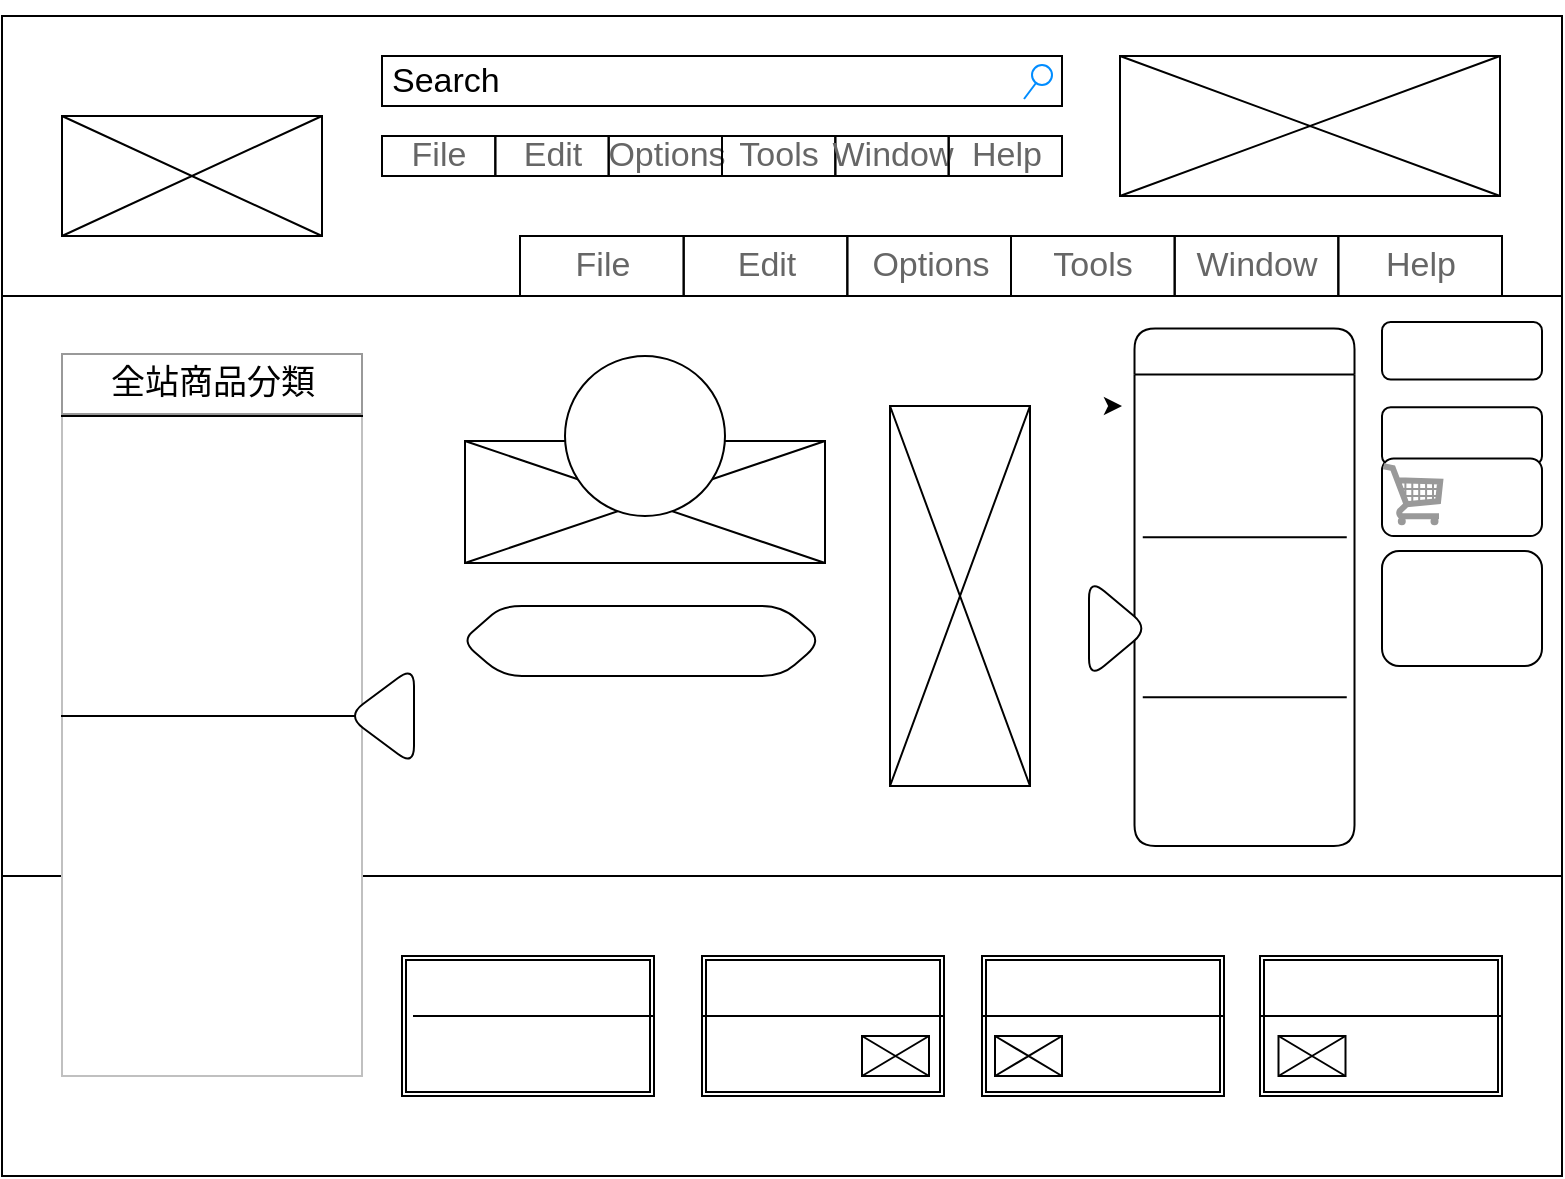 <mxfile>
    <diagram id="DABO74TDHrY2RuO2bSOn" name="第1頁">
        <mxGraphModel dx="1254" dy="822" grid="1" gridSize="10" guides="1" tooltips="1" connect="1" arrows="1" fold="1" page="1" pageScale="1" pageWidth="827" pageHeight="1169" math="0" shadow="0">
            <root>
                <mxCell id="0"/>
                <mxCell id="1" parent="0"/>
                <mxCell id="172" value="" style="rounded=0;whiteSpace=wrap;html=1;labelBackgroundColor=none;sketch=0;fillStyle=auto;strokeWidth=1;fontColor=none;" vertex="1" parent="1">
                    <mxGeometry x="30" y="280" width="780" height="440" as="geometry"/>
                </mxCell>
                <mxCell id="52" value="" style="whiteSpace=wrap;html=1;fontSize=17;align=left;verticalAlign=top;strokeWidth=1;shadow=0;spacingLeft=8;labelBackgroundColor=none;fillColor=none;" vertex="1" parent="1">
                    <mxGeometry x="30" y="280" width="780" height="290" as="geometry"/>
                </mxCell>
                <mxCell id="16" value="" style="edgeStyle=none;html=1;" edge="1" parent="1" target="15">
                    <mxGeometry relative="1" as="geometry">
                        <mxPoint x="377.659" y="160" as="sourcePoint"/>
                    </mxGeometry>
                </mxCell>
                <mxCell id="15" value="" style="whiteSpace=wrap;html=1;fontSize=17;align=left;verticalAlign=top;fontColor=#666666;strokeWidth=1;shadow=0;dashed=0;spacingLeft=8;labelBackgroundColor=none;" vertex="1" parent="1">
                    <mxGeometry x="30" y="140" width="780" height="140" as="geometry"/>
                </mxCell>
                <mxCell id="17" value="" style="strokeWidth=1;shadow=0;dashed=0;align=center;html=1;shape=mxgraph.mockup.forms.rrect;rSize=0;fillColor=none;" vertex="1" parent="1">
                    <mxGeometry x="289" y="250" width="491" height="30" as="geometry"/>
                </mxCell>
                <mxCell id="18" value="File" style="strokeColor=inherit;fillColor=inherit;gradientColor=inherit;strokeWidth=1;shadow=0;dashed=0;align=center;html=1;shape=mxgraph.mockup.forms.rrect;rSize=0;fontSize=17;fontColor=#666666;" vertex="1" parent="17">
                    <mxGeometry width="81.833" height="30" as="geometry"/>
                </mxCell>
                <mxCell id="19" value="Edit" style="strokeColor=inherit;fillColor=inherit;gradientColor=inherit;strokeWidth=1;shadow=0;dashed=0;align=center;html=1;shape=mxgraph.mockup.forms.rrect;rSize=0;fontSize=17;fontColor=#666666;" vertex="1" parent="17">
                    <mxGeometry x="81.833" width="81.833" height="30" as="geometry"/>
                </mxCell>
                <mxCell id="20" value="Options" style="strokeColor=inherit;fillColor=inherit;gradientColor=inherit;strokeWidth=1;shadow=0;dashed=0;align=center;html=1;shape=mxgraph.mockup.forms.rrect;rSize=0;fontSize=17;fontColor=#666666;" vertex="1" parent="17">
                    <mxGeometry x="163.667" width="81.833" height="30" as="geometry"/>
                </mxCell>
                <mxCell id="21" value="Tools" style="strokeColor=inherit;fillColor=inherit;gradientColor=inherit;strokeWidth=1;shadow=0;dashed=0;align=center;html=1;shape=mxgraph.mockup.forms.rrect;rSize=0;fontSize=17;fontColor=#666666;" vertex="1" parent="17">
                    <mxGeometry x="245.5" width="81.833" height="30" as="geometry"/>
                </mxCell>
                <mxCell id="22" value="Window" style="strokeColor=inherit;fillColor=inherit;gradientColor=inherit;strokeWidth=1;shadow=0;dashed=0;align=center;html=1;shape=mxgraph.mockup.forms.rrect;rSize=0;fontSize=17;fontColor=#666666;" vertex="1" parent="17">
                    <mxGeometry x="327.333" width="81.833" height="30" as="geometry"/>
                </mxCell>
                <mxCell id="23" value="Help" style="strokeColor=inherit;fillColor=inherit;gradientColor=inherit;strokeWidth=1;shadow=0;dashed=0;align=center;html=1;shape=mxgraph.mockup.forms.rrect;rSize=0;fontSize=17;fontColor=#666666;" vertex="1" parent="17">
                    <mxGeometry x="409.167" width="81.833" height="30" as="geometry"/>
                </mxCell>
                <mxCell id="24" value="" style="verticalLabelPosition=bottom;shadow=0;dashed=0;align=center;html=1;verticalAlign=top;strokeWidth=1;shape=mxgraph.mockup.graphics.simpleIcon;fillColor=none;" vertex="1" parent="1">
                    <mxGeometry x="60" y="190" width="130" height="60" as="geometry"/>
                </mxCell>
                <mxCell id="32" value="" style="edgeStyle=none;html=1;" edge="1" parent="1">
                    <mxGeometry relative="1" as="geometry">
                        <mxPoint x="589" y="335" as="sourcePoint"/>
                        <mxPoint x="590" y="335" as="targetPoint"/>
                    </mxGeometry>
                </mxCell>
                <mxCell id="44" value="Search" style="strokeWidth=1;shadow=0;dashed=0;align=center;html=1;shape=mxgraph.mockup.forms.searchBox;mainText=;strokeColor2=#008cff;fontSize=17;align=left;spacingLeft=3;dashPattern=8 8;sketch=0;fillStyle=auto;fillColor=none;" vertex="1" parent="1">
                    <mxGeometry x="220" y="160" width="340" height="25" as="geometry"/>
                </mxCell>
                <mxCell id="46" value="" style="strokeWidth=1;shadow=0;dashed=0;align=center;html=1;shape=mxgraph.mockup.forms.rrect;rSize=0;dashPattern=8 8;sketch=0;fillStyle=auto;fontColor=#FFFFFF;" vertex="1" parent="1">
                    <mxGeometry x="60" y="310" width="150" height="360" as="geometry"/>
                </mxCell>
                <mxCell id="47" value="&lt;font style=&quot;&quot; color=&quot;#000000&quot;&gt;全站商品分類&lt;/font&gt;" style="strokeWidth=1;shadow=0;dashed=0;align=center;html=1;shape=mxgraph.mockup.forms.rrect;rSize=0;strokeColor=#999999;fontColor=#008cff;fontSize=17;fillColor=#ffffff;resizeWidth=1;dashPattern=8 8;sketch=0;fillStyle=auto;" vertex="1" parent="46">
                    <mxGeometry width="150" height="30" relative="1" as="geometry">
                        <mxPoint y="-1" as="offset"/>
                    </mxGeometry>
                </mxCell>
                <mxCell id="53" value="" style="childLayout=tableLayout;recursiveResize=0;shadow=0;fillColor=none;strokeColor=#C0C0C0;labelBackgroundColor=none;sketch=0;fillStyle=auto;strokeWidth=1;fontColor=#FFFFFF;" vertex="1" parent="46">
                    <mxGeometry y="30" width="150" height="330" as="geometry"/>
                </mxCell>
                <mxCell id="54" value="" style="shape=tableRow;horizontal=0;startSize=0;swimlaneHead=0;swimlaneBody=0;top=0;left=0;bottom=0;right=0;dropTarget=0;collapsible=0;recursiveResize=0;expand=0;fontStyle=0;fillColor=none;labelBackgroundColor=none;sketch=0;fillStyle=auto;strokeWidth=1;fontColor=#000000;" vertex="1" parent="53">
                    <mxGeometry width="150" height="49" as="geometry"/>
                </mxCell>
                <mxCell id="55" value="&lt;font color=&quot;#ffffff&quot;&gt;Value 1&lt;/font&gt;" style="connectable=0;recursiveResize=0;strokeColor=none;fillColor=none;align=center;whiteSpace=wrap;html=1;labelBackgroundColor=none;sketch=0;fillStyle=auto;strokeWidth=1;fontColor=#000000;" vertex="1" parent="54">
                    <mxGeometry width="50" height="49" as="geometry">
                        <mxRectangle width="50" height="49" as="alternateBounds"/>
                    </mxGeometry>
                </mxCell>
                <mxCell id="56" value="Value 2" style="connectable=0;recursiveResize=0;strokeColor=none;fillColor=none;align=center;whiteSpace=wrap;html=1;labelBackgroundColor=none;sketch=0;fillStyle=auto;strokeWidth=1;fontColor=#FFFFFF;" vertex="1" parent="54">
                    <mxGeometry x="50" width="50" height="49" as="geometry">
                        <mxRectangle width="50" height="49" as="alternateBounds"/>
                    </mxGeometry>
                </mxCell>
                <mxCell id="57" value="Value 3" style="connectable=0;recursiveResize=0;strokeColor=none;fillColor=none;align=center;whiteSpace=wrap;html=1;labelBackgroundColor=none;sketch=0;fillStyle=auto;strokeWidth=1;fontColor=#FFFFFF;" vertex="1" parent="54">
                    <mxGeometry x="100" width="50" height="49" as="geometry">
                        <mxRectangle width="50" height="49" as="alternateBounds"/>
                    </mxGeometry>
                </mxCell>
                <mxCell id="62" style="shape=tableRow;horizontal=0;startSize=0;swimlaneHead=0;swimlaneBody=0;top=0;left=0;bottom=0;right=0;dropTarget=0;collapsible=0;recursiveResize=0;expand=0;fontStyle=0;fillColor=none;labelBackgroundColor=none;sketch=0;fillStyle=auto;strokeWidth=1;fontColor=#000000;" vertex="1" parent="53">
                    <mxGeometry y="49" width="150" height="51" as="geometry"/>
                </mxCell>
                <mxCell id="63" value="Value 7" style="connectable=0;recursiveResize=0;strokeColor=none;fillColor=none;align=center;whiteSpace=wrap;html=1;labelBackgroundColor=none;sketch=0;fillStyle=auto;strokeWidth=1;fontColor=#FFFFFF;" vertex="1" parent="62">
                    <mxGeometry width="50" height="51" as="geometry">
                        <mxRectangle width="50" height="51" as="alternateBounds"/>
                    </mxGeometry>
                </mxCell>
                <mxCell id="64" value="Value 8" style="connectable=0;recursiveResize=0;strokeColor=none;fillColor=none;align=center;whiteSpace=wrap;html=1;labelBackgroundColor=none;sketch=0;fillStyle=auto;strokeWidth=1;fontColor=#FFFFFF;" vertex="1" parent="62">
                    <mxGeometry x="50" width="50" height="51" as="geometry">
                        <mxRectangle width="50" height="51" as="alternateBounds"/>
                    </mxGeometry>
                </mxCell>
                <mxCell id="65" value="Value 9" style="connectable=0;recursiveResize=0;strokeColor=none;fillColor=none;align=center;whiteSpace=wrap;html=1;labelBackgroundColor=none;sketch=0;fillStyle=auto;strokeWidth=1;fontColor=#FFFFFF;" vertex="1" parent="62">
                    <mxGeometry x="100" width="50" height="51" as="geometry">
                        <mxRectangle width="50" height="51" as="alternateBounds"/>
                    </mxGeometry>
                </mxCell>
                <mxCell id="58" style="shape=tableRow;horizontal=0;startSize=0;swimlaneHead=0;swimlaneBody=0;top=0;left=0;bottom=0;right=0;dropTarget=0;collapsible=0;recursiveResize=0;expand=0;fontStyle=0;fillColor=none;labelBackgroundColor=none;sketch=0;fillStyle=auto;strokeWidth=1;fontColor=#000000;" vertex="1" parent="53">
                    <mxGeometry y="100" width="150" height="48" as="geometry"/>
                </mxCell>
                <mxCell id="59" value="Value 4" style="connectable=0;recursiveResize=0;strokeColor=none;fillColor=none;align=center;whiteSpace=wrap;html=1;labelBackgroundColor=none;sketch=0;fillStyle=auto;strokeWidth=1;fontColor=#FFFFFF;" vertex="1" parent="58">
                    <mxGeometry width="50" height="48" as="geometry">
                        <mxRectangle width="50" height="48" as="alternateBounds"/>
                    </mxGeometry>
                </mxCell>
                <mxCell id="60" value="Value 5" style="connectable=0;recursiveResize=0;strokeColor=none;fillColor=none;align=center;whiteSpace=wrap;html=1;labelBackgroundColor=none;sketch=0;fillStyle=auto;strokeWidth=1;fontColor=#FFFFFF;" vertex="1" parent="58">
                    <mxGeometry x="50" width="50" height="48" as="geometry">
                        <mxRectangle width="50" height="48" as="alternateBounds"/>
                    </mxGeometry>
                </mxCell>
                <mxCell id="61" value="Value 6" style="connectable=0;recursiveResize=0;strokeColor=none;fillColor=none;align=center;whiteSpace=wrap;html=1;labelBackgroundColor=none;sketch=0;fillStyle=auto;strokeWidth=1;fontColor=#FFFFFF;" vertex="1" parent="58">
                    <mxGeometry x="100" width="50" height="48" as="geometry">
                        <mxRectangle width="50" height="48" as="alternateBounds"/>
                    </mxGeometry>
                </mxCell>
                <mxCell id="67" value="" style="shape=tableRow;horizontal=0;startSize=0;swimlaneHead=0;swimlaneBody=0;top=0;left=0;bottom=0;right=0;dropTarget=0;collapsible=0;recursiveResize=0;expand=0;fontStyle=0;fillColor=none;labelBackgroundColor=none;sketch=0;fillStyle=auto;strokeWidth=1;fontColor=#000000;" vertex="1" parent="53">
                    <mxGeometry y="148" width="150" height="60" as="geometry"/>
                </mxCell>
                <mxCell id="68" value="Value 1" style="connectable=0;recursiveResize=0;strokeColor=none;fillColor=none;align=center;whiteSpace=wrap;html=1;labelBackgroundColor=none;sketch=0;fillStyle=auto;strokeWidth=1;fontColor=#FFFFFF;" vertex="1" parent="67">
                    <mxGeometry width="50" height="60" as="geometry">
                        <mxRectangle width="50" height="60" as="alternateBounds"/>
                    </mxGeometry>
                </mxCell>
                <mxCell id="69" value="Value 2" style="connectable=0;recursiveResize=0;strokeColor=none;fillColor=none;align=center;whiteSpace=wrap;html=1;labelBackgroundColor=none;sketch=0;fillStyle=auto;strokeWidth=1;fontColor=#FFFFFF;" vertex="1" parent="67">
                    <mxGeometry x="50" width="50" height="60" as="geometry">
                        <mxRectangle width="50" height="60" as="alternateBounds"/>
                    </mxGeometry>
                </mxCell>
                <mxCell id="70" value="Value 3" style="connectable=0;recursiveResize=0;strokeColor=none;fillColor=none;align=center;whiteSpace=wrap;html=1;labelBackgroundColor=none;sketch=0;fillStyle=auto;strokeWidth=1;fontColor=#FFFFFF;" vertex="1" parent="67">
                    <mxGeometry x="100" width="50" height="60" as="geometry">
                        <mxRectangle width="50" height="60" as="alternateBounds"/>
                    </mxGeometry>
                </mxCell>
                <mxCell id="71" style="shape=tableRow;horizontal=0;startSize=0;swimlaneHead=0;swimlaneBody=0;top=0;left=0;bottom=0;right=0;dropTarget=0;collapsible=0;recursiveResize=0;expand=0;fontStyle=0;fillColor=none;labelBackgroundColor=none;sketch=0;fillStyle=auto;strokeWidth=1;fontColor=#000000;" vertex="1" parent="53">
                    <mxGeometry y="208" width="150" height="63" as="geometry"/>
                </mxCell>
                <mxCell id="72" value="Value 4" style="connectable=0;recursiveResize=0;strokeColor=none;fillColor=none;align=center;whiteSpace=wrap;html=1;labelBackgroundColor=none;sketch=0;fillStyle=auto;strokeWidth=1;fontColor=#FFFFFF;" vertex="1" parent="71">
                    <mxGeometry width="50" height="63" as="geometry">
                        <mxRectangle width="50" height="63" as="alternateBounds"/>
                    </mxGeometry>
                </mxCell>
                <mxCell id="73" value="Value 5" style="connectable=0;recursiveResize=0;strokeColor=none;fillColor=none;align=center;whiteSpace=wrap;html=1;labelBackgroundColor=none;sketch=0;fillStyle=auto;strokeWidth=1;fontColor=#FFFFFF;" vertex="1" parent="71">
                    <mxGeometry x="50" width="50" height="63" as="geometry">
                        <mxRectangle width="50" height="63" as="alternateBounds"/>
                    </mxGeometry>
                </mxCell>
                <mxCell id="74" value="Value 6" style="connectable=0;recursiveResize=0;strokeColor=none;fillColor=none;align=center;whiteSpace=wrap;html=1;labelBackgroundColor=none;sketch=0;fillStyle=auto;strokeWidth=1;fontColor=#FFFFFF;" vertex="1" parent="71">
                    <mxGeometry x="100" width="50" height="63" as="geometry">
                        <mxRectangle width="50" height="63" as="alternateBounds"/>
                    </mxGeometry>
                </mxCell>
                <mxCell id="75" style="shape=tableRow;horizontal=0;startSize=0;swimlaneHead=0;swimlaneBody=0;top=0;left=0;bottom=0;right=0;dropTarget=0;collapsible=0;recursiveResize=0;expand=0;fontStyle=0;fillColor=none;labelBackgroundColor=none;sketch=0;fillStyle=auto;strokeWidth=1;fontColor=#000000;" vertex="1" parent="53">
                    <mxGeometry y="271" width="150" height="59" as="geometry"/>
                </mxCell>
                <mxCell id="76" value="Value 7" style="connectable=0;recursiveResize=0;strokeColor=none;fillColor=none;align=center;whiteSpace=wrap;html=1;labelBackgroundColor=none;sketch=0;fillStyle=auto;strokeWidth=1;fontColor=#FFFFFF;" vertex="1" parent="75">
                    <mxGeometry width="50" height="59" as="geometry">
                        <mxRectangle width="50" height="59" as="alternateBounds"/>
                    </mxGeometry>
                </mxCell>
                <mxCell id="77" value="Value 8" style="connectable=0;recursiveResize=0;strokeColor=none;fillColor=none;align=center;whiteSpace=wrap;html=1;labelBackgroundColor=none;sketch=0;fillStyle=auto;strokeWidth=1;fontColor=#FFFFFF;" vertex="1" parent="75">
                    <mxGeometry x="50" width="50" height="59" as="geometry">
                        <mxRectangle width="50" height="59" as="alternateBounds"/>
                    </mxGeometry>
                </mxCell>
                <mxCell id="78" value="Value 9" style="connectable=0;recursiveResize=0;strokeColor=none;fillColor=none;align=center;whiteSpace=wrap;html=1;labelBackgroundColor=none;sketch=0;fillStyle=auto;strokeWidth=1;fontColor=#FFFFFF;" vertex="1" parent="75">
                    <mxGeometry x="100" width="50" height="59" as="geometry">
                        <mxRectangle width="50" height="59" as="alternateBounds"/>
                    </mxGeometry>
                </mxCell>
                <mxCell id="80" value="" style="shape=ext;double=1;rounded=0;whiteSpace=wrap;html=1;labelBackgroundColor=none;sketch=0;fillStyle=auto;strokeWidth=1;fontColor=#000000;" vertex="1" parent="1">
                    <mxGeometry x="230" y="610" width="126" height="70" as="geometry"/>
                </mxCell>
                <mxCell id="81" value="" style="shape=ext;double=1;rounded=0;whiteSpace=wrap;html=1;labelBackgroundColor=none;sketch=0;fillStyle=auto;strokeWidth=1;fontColor=#000000;" vertex="1" parent="1">
                    <mxGeometry x="380" y="610" width="121" height="70" as="geometry"/>
                </mxCell>
                <mxCell id="83" value="" style="edgeStyle=none;html=1;fontColor=#000000;" edge="1" parent="1" source="23" target="52">
                    <mxGeometry relative="1" as="geometry"/>
                </mxCell>
                <mxCell id="86" value="" style="shape=ext;double=1;rounded=0;whiteSpace=wrap;html=1;labelBackgroundColor=none;sketch=0;fillStyle=auto;strokeWidth=1;fontColor=#000000;" vertex="1" parent="1">
                    <mxGeometry x="520" y="610" width="121" height="70" as="geometry"/>
                </mxCell>
                <mxCell id="87" value="" style="shape=ext;double=1;rounded=0;whiteSpace=wrap;html=1;labelBackgroundColor=none;sketch=0;fillStyle=auto;strokeWidth=1;fontColor=#000000;" vertex="1" parent="1">
                    <mxGeometry x="659" y="610" width="121" height="70" as="geometry"/>
                </mxCell>
                <mxCell id="90" value="" style="strokeWidth=1;shadow=0;dashed=0;align=center;html=1;shape=mxgraph.mockup.forms.rrect;rSize=0;fillColor=none;" vertex="1" parent="1">
                    <mxGeometry x="220" y="200" width="340" height="20" as="geometry"/>
                </mxCell>
                <mxCell id="91" value="File" style="strokeColor=inherit;fillColor=inherit;gradientColor=inherit;strokeWidth=1;shadow=0;dashed=0;align=center;html=1;shape=mxgraph.mockup.forms.rrect;rSize=0;fontSize=17;fontColor=#666666;" vertex="1" parent="90">
                    <mxGeometry width="56.667" height="20" as="geometry"/>
                </mxCell>
                <mxCell id="92" value="Edit" style="strokeColor=inherit;fillColor=inherit;gradientColor=inherit;strokeWidth=1;shadow=0;dashed=0;align=center;html=1;shape=mxgraph.mockup.forms.rrect;rSize=0;fontSize=17;fontColor=#666666;" vertex="1" parent="90">
                    <mxGeometry x="56.667" width="56.667" height="20" as="geometry"/>
                </mxCell>
                <mxCell id="93" value="Options" style="strokeColor=inherit;fillColor=inherit;gradientColor=inherit;strokeWidth=1;shadow=0;dashed=0;align=center;html=1;shape=mxgraph.mockup.forms.rrect;rSize=0;fontSize=17;fontColor=#666666;" vertex="1" parent="90">
                    <mxGeometry x="113.333" width="56.667" height="20" as="geometry"/>
                </mxCell>
                <mxCell id="94" value="Tools" style="strokeColor=inherit;fillColor=inherit;gradientColor=inherit;strokeWidth=1;shadow=0;dashed=0;align=center;html=1;shape=mxgraph.mockup.forms.rrect;rSize=0;fontSize=17;fontColor=#666666;" vertex="1" parent="90">
                    <mxGeometry x="170" width="56.667" height="20" as="geometry"/>
                </mxCell>
                <mxCell id="95" value="Window" style="strokeColor=inherit;fillColor=inherit;gradientColor=inherit;strokeWidth=1;shadow=0;dashed=0;align=center;html=1;shape=mxgraph.mockup.forms.rrect;rSize=0;fontSize=17;fontColor=#666666;" vertex="1" parent="90">
                    <mxGeometry x="226.667" width="56.667" height="20" as="geometry"/>
                </mxCell>
                <mxCell id="96" value="Help" style="strokeColor=inherit;fillColor=inherit;gradientColor=inherit;strokeWidth=1;shadow=0;dashed=0;align=center;html=1;shape=mxgraph.mockup.forms.rrect;rSize=0;fontSize=17;fontColor=#666666;" vertex="1" parent="90">
                    <mxGeometry x="283.333" width="56.667" height="20" as="geometry"/>
                </mxCell>
                <mxCell id="173" value="" style="verticalLabelPosition=bottom;shadow=0;dashed=0;align=center;html=1;verticalAlign=top;strokeWidth=1;shape=mxgraph.mockup.graphics.simpleIcon;fillColor=none;rotation=90;" vertex="1" parent="1">
                    <mxGeometry x="321" y="293" width="61" height="180" as="geometry"/>
                </mxCell>
                <mxCell id="174" value="" style="verticalLabelPosition=bottom;shadow=0;dashed=0;align=center;html=1;verticalAlign=top;strokeWidth=1;shape=mxgraph.mockup.graphics.simpleIcon;fillColor=none;rotation=90;" vertex="1" parent="1">
                    <mxGeometry x="414" y="395" width="190" height="70" as="geometry"/>
                </mxCell>
                <mxCell id="176" value="&lt;font color=&quot;#ffffff&quot;&gt;今日秒殺&lt;/font&gt;" style="swimlane;horizontal=0;whiteSpace=wrap;html=1;rounded=1;labelBackgroundColor=none;sketch=0;fillStyle=auto;strokeWidth=1;fontColor=none;rotation=90;" vertex="1" parent="1">
                    <mxGeometry x="521.88" y="370.63" width="258.75" height="110" as="geometry">
                        <mxRectangle x="657.5" y="270" width="40" height="150" as="alternateBounds"/>
                    </mxGeometry>
                </mxCell>
                <mxCell id="182" value="" style="shape=partialRectangle;whiteSpace=wrap;html=1;left=0;right=0;fillColor=none;rounded=1;labelBackgroundColor=none;sketch=0;fillStyle=auto;strokeWidth=1;fontColor=#FFFFFF;" vertex="1" parent="176">
                    <mxGeometry x="79" y="30" width="101" height="80" as="geometry"/>
                </mxCell>
                <mxCell id="189" value="" style="shape=partialRectangle;whiteSpace=wrap;html=1;left=0;right=0;fillColor=none;rounded=1;labelBackgroundColor=none;sketch=0;fillStyle=auto;strokeWidth=1;fontColor=#FFFFFF;" vertex="1" parent="1">
                    <mxGeometry x="60" y="340" width="150" height="150" as="geometry"/>
                </mxCell>
                <mxCell id="191" value="" style="shape=partialRectangle;whiteSpace=wrap;html=1;left=0;right=0;fillColor=none;rounded=1;labelBackgroundColor=none;sketch=0;fillStyle=auto;strokeWidth=1;fontColor=#FFFFFF;" vertex="1" parent="1">
                    <mxGeometry x="236" y="610" width="120" height="30" as="geometry"/>
                </mxCell>
                <mxCell id="194" value="" style="shape=partialRectangle;whiteSpace=wrap;html=1;left=0;right=0;fillColor=none;rounded=1;labelBackgroundColor=none;sketch=0;fillStyle=auto;strokeWidth=1;fontColor=#FFFFFF;" vertex="1" parent="1">
                    <mxGeometry x="381" y="610" width="120" height="30" as="geometry"/>
                </mxCell>
                <mxCell id="197" value="" style="shape=partialRectangle;whiteSpace=wrap;html=1;left=0;right=0;fillColor=none;rounded=1;labelBackgroundColor=none;sketch=0;fillStyle=auto;strokeWidth=1;fontColor=#FFFFFF;" vertex="1" parent="1">
                    <mxGeometry x="520" y="610" width="120" height="30" as="geometry"/>
                </mxCell>
                <mxCell id="198" value="" style="shape=partialRectangle;whiteSpace=wrap;html=1;left=0;right=0;fillColor=none;rounded=1;labelBackgroundColor=none;sketch=0;fillStyle=auto;strokeWidth=1;fontColor=#FFFFFF;" vertex="1" parent="1">
                    <mxGeometry x="659" y="610" width="120" height="30" as="geometry"/>
                </mxCell>
                <mxCell id="201" value="" style="triangle;whiteSpace=wrap;html=1;rounded=1;labelBackgroundColor=none;sketch=0;fillStyle=auto;strokeWidth=1;fontColor=#FFFFFF;" vertex="1" parent="1">
                    <mxGeometry x="573.5" y="421.25" width="30" height="50" as="geometry"/>
                </mxCell>
                <mxCell id="202" value="" style="triangle;whiteSpace=wrap;html=1;rounded=1;labelBackgroundColor=none;sketch=0;fillStyle=auto;strokeWidth=1;fontColor=#FFFFFF;rotation=-180;" vertex="1" parent="1">
                    <mxGeometry x="202.5" y="465" width="33.5" height="50" as="geometry"/>
                </mxCell>
                <mxCell id="204" value="" style="verticalLabelPosition=bottom;shadow=0;dashed=0;align=center;html=1;verticalAlign=top;strokeWidth=1;shape=mxgraph.mockup.graphics.simpleIcon;fillColor=none;" vertex="1" parent="1">
                    <mxGeometry x="460" y="650" width="33.5" height="20" as="geometry"/>
                </mxCell>
                <mxCell id="205" value="" style="verticalLabelPosition=bottom;shadow=0;dashed=0;align=center;html=1;verticalAlign=top;strokeWidth=1;shape=mxgraph.mockup.graphics.simpleIcon;fillColor=none;" vertex="1" parent="1">
                    <mxGeometry x="526.5" y="650" width="33.5" height="20" as="geometry"/>
                </mxCell>
                <mxCell id="206" value="" style="verticalLabelPosition=bottom;shadow=0;dashed=0;align=center;html=1;verticalAlign=top;strokeWidth=1;shape=mxgraph.mockup.graphics.simpleIcon;fillColor=none;" vertex="1" parent="1">
                    <mxGeometry x="668.25" y="650" width="33.5" height="20" as="geometry"/>
                </mxCell>
                <mxCell id="209" value="" style="ellipse;whiteSpace=wrap;html=1;aspect=fixed;rounded=1;labelBackgroundColor=none;sketch=0;fillStyle=auto;strokeWidth=1;fontColor=#FFFFFF;" vertex="1" parent="1">
                    <mxGeometry x="311.5" y="310" width="80" height="80" as="geometry"/>
                </mxCell>
                <mxCell id="213" value="" style="shape=hexagon;perimeter=hexagonPerimeter2;whiteSpace=wrap;html=1;fixedSize=1;rounded=1;labelBackgroundColor=none;labelBorderColor=none;sketch=0;fillStyle=auto;strokeWidth=1;fontColor=#FFFFFF;" vertex="1" parent="1">
                    <mxGeometry x="260" y="435" width="180" height="35" as="geometry"/>
                </mxCell>
                <mxCell id="220" value="" style="rounded=1;whiteSpace=wrap;html=1;labelBackgroundColor=none;labelBorderColor=none;sketch=0;fillStyle=auto;strokeWidth=1;fontColor=#FFFFFF;" vertex="1" parent="1">
                    <mxGeometry x="720" y="293" width="80" height="28.75" as="geometry"/>
                </mxCell>
                <mxCell id="221" value="" style="rounded=1;whiteSpace=wrap;html=1;labelBackgroundColor=none;labelBorderColor=none;sketch=0;fillStyle=auto;strokeWidth=1;fontColor=#FFFFFF;" vertex="1" parent="1">
                    <mxGeometry x="720" y="335.63" width="80" height="28.75" as="geometry"/>
                </mxCell>
                <mxCell id="222" value="" style="rounded=1;whiteSpace=wrap;html=1;labelBackgroundColor=none;labelBorderColor=none;sketch=0;fillStyle=auto;strokeWidth=1;fontColor=#FFFFFF;" vertex="1" parent="1">
                    <mxGeometry x="720" y="361.25" width="80" height="38.75" as="geometry"/>
                </mxCell>
                <mxCell id="223" value="" style="rounded=1;whiteSpace=wrap;html=1;labelBackgroundColor=none;labelBorderColor=none;sketch=0;fillStyle=auto;strokeWidth=1;fontColor=#FFFFFF;" vertex="1" parent="1">
                    <mxGeometry x="720" y="407.5" width="80" height="57.5" as="geometry"/>
                </mxCell>
                <mxCell id="227" value="" style="verticalLabelPosition=bottom;shadow=0;dashed=0;align=center;html=1;verticalAlign=top;strokeWidth=1;shape=mxgraph.mockup.misc.shoppingCart;strokeColor=#999999;rounded=1;labelBackgroundColor=none;labelBorderColor=none;sketch=0;fillStyle=auto;fontColor=#FFFFFF;direction=east;flipH=1;" vertex="1" parent="1">
                    <mxGeometry x="720" y="364.38" width="30" height="30" as="geometry"/>
                </mxCell>
                <mxCell id="228" value="" style="verticalLabelPosition=bottom;shadow=0;dashed=0;align=center;html=1;verticalAlign=top;strokeWidth=1;shape=mxgraph.mockup.graphics.simpleIcon;fillColor=none;rotation=-180;" vertex="1" parent="1">
                    <mxGeometry x="589" y="160" width="190" height="70" as="geometry"/>
                </mxCell>
            </root>
        </mxGraphModel>
    </diagram>
</mxfile>